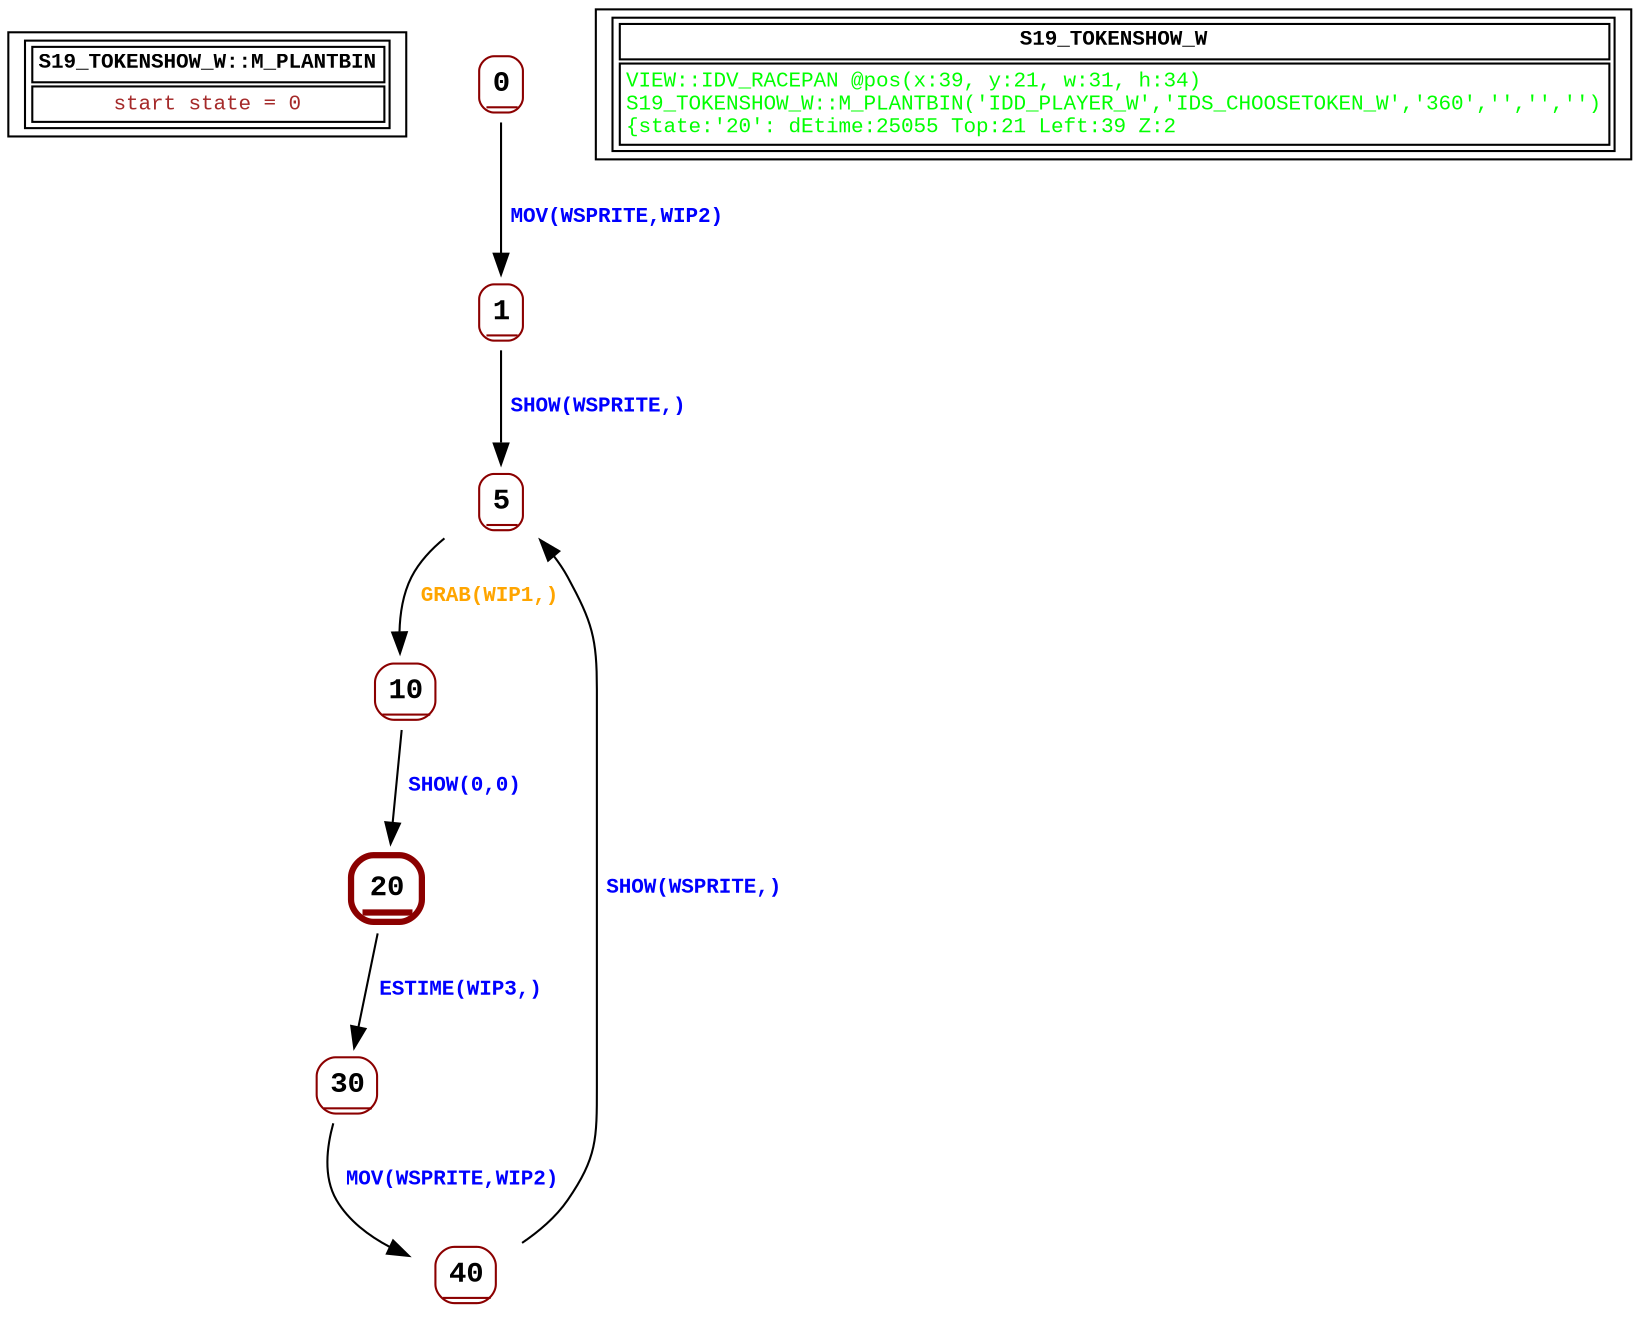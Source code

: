 digraph Automaton {
 fontname="Courier New"
	node [shape=oval, fontname="Courier New"];
	filename[shape = record, fontsize=10, label=< <table border="1"><tr><td><b>S19_TOKENSHOW_W::M_PLANTBIN<br align="left"/></b></td></tr>
<tr><td><font point-size="10" color ="brown">start state = 0<br align="left"/></font></td></tr></table>>
];
	0[shape = none, fontsize=14, label=< <table border="1" color="darkred" style="rounded"><tr><td sides="b"><b>0<br align="left"/></b></td></tr>
</table>>];
"0" -> "1" [fontcolor=blue,fontsize=10,fontname="Courier New", label=< <table border="0"><tr><td><b>MOV(WSPRITE,WIP2)<br align="left"/></b></td></tr>
</table>>
];
	1[shape = none, fontsize=14, label=< <table border="1" color="darkred" style="rounded"><tr><td sides="b"><b>1<br align="left"/></b></td></tr>
</table>>];
"1" -> "5" [fontcolor=blue,fontsize=10,fontname="Courier New", label=< <table border="0"><tr><td><b>SHOW(WSPRITE,)<br align="left"/></b></td></tr>
</table>>
];
	10[shape = none, fontsize=14, label=< <table border="1" color="darkred" style="rounded"><tr><td sides="b"><b>10<br align="left"/></b></td></tr>
</table>>];
"10" -> "20" [fontcolor=blue,fontsize=10,fontname="Courier New", label=< <table border="0"><tr><td><b>SHOW(0,0)<br align="left"/></b></td></tr>
</table>>
];
	20[shape = none, fontsize=14, label=< <table border="3" color="darkred" style="rounded"><tr><td sides="b"><b>20<br align="left"/></b></td></tr>
</table>>];
"20" -> "30" [fontcolor=blue,fontsize=10,fontname="Courier New", label=< <table border="0"><tr><td><b>ESTIME(WIP3,)<br align="left"/></b></td></tr>
</table>>
];
	30[shape = none, fontsize=14, label=< <table border="1" color="darkred" style="rounded"><tr><td sides="b"><b>30<br align="left"/></b></td></tr>
</table>>];
"30" -> "40" [fontcolor=blue,fontsize=10,fontname="Courier New", label=< <table border="0"><tr><td><b>MOV(WSPRITE,WIP2)<br align="left"/></b></td></tr>
</table>>
];
	40[shape = none, fontsize=14, label=< <table border="1" color="darkred" style="rounded"><tr><td sides="b"><b>40<br align="left"/></b></td></tr>
</table>>];
"40" -> "5" [fontcolor=blue,fontsize=10,fontname="Courier New", label=< <table border="0"><tr><td><b>SHOW(WSPRITE,)<br align="left"/></b></td></tr>
</table>>
];
	5[shape = none, fontsize=14, label=< <table border="1" color="darkred" style="rounded"><tr><td sides="b"><b>5<br align="left"/></b></td></tr>
</table>>];
"5" -> "10" [fontcolor=orange,fontsize=10,fontname="Courier New", label=< <table border="0"><tr><td><b>GRAB(WIP1,)<br align="left"/></b></td></tr>
</table>>
];
	status[shape = record, fontsize=10, label=< <table border="1"><tr><td><b>S19_TOKENSHOW_W<br align="left"/></b></td></tr>
<tr><td><font point-size="10" color ="green">VIEW::IDV_RACEPAN @pos(x:39, y:21, w:31, h:34)<br align="left"/>S19_TOKENSHOW_W::M_PLANTBIN(&apos;IDD_PLAYER_W&apos;,&apos;IDS_CHOOSETOKEN_W&apos;,&apos;360&apos;,&apos;&apos;,&apos;&apos;,&apos;&apos;)<br align="left"/>			&#123;state:&apos;20&apos;: dEtime:25055 Top:21 Left:39 Z:2<br align="left"/></font></td></tr></table>>
];
}
